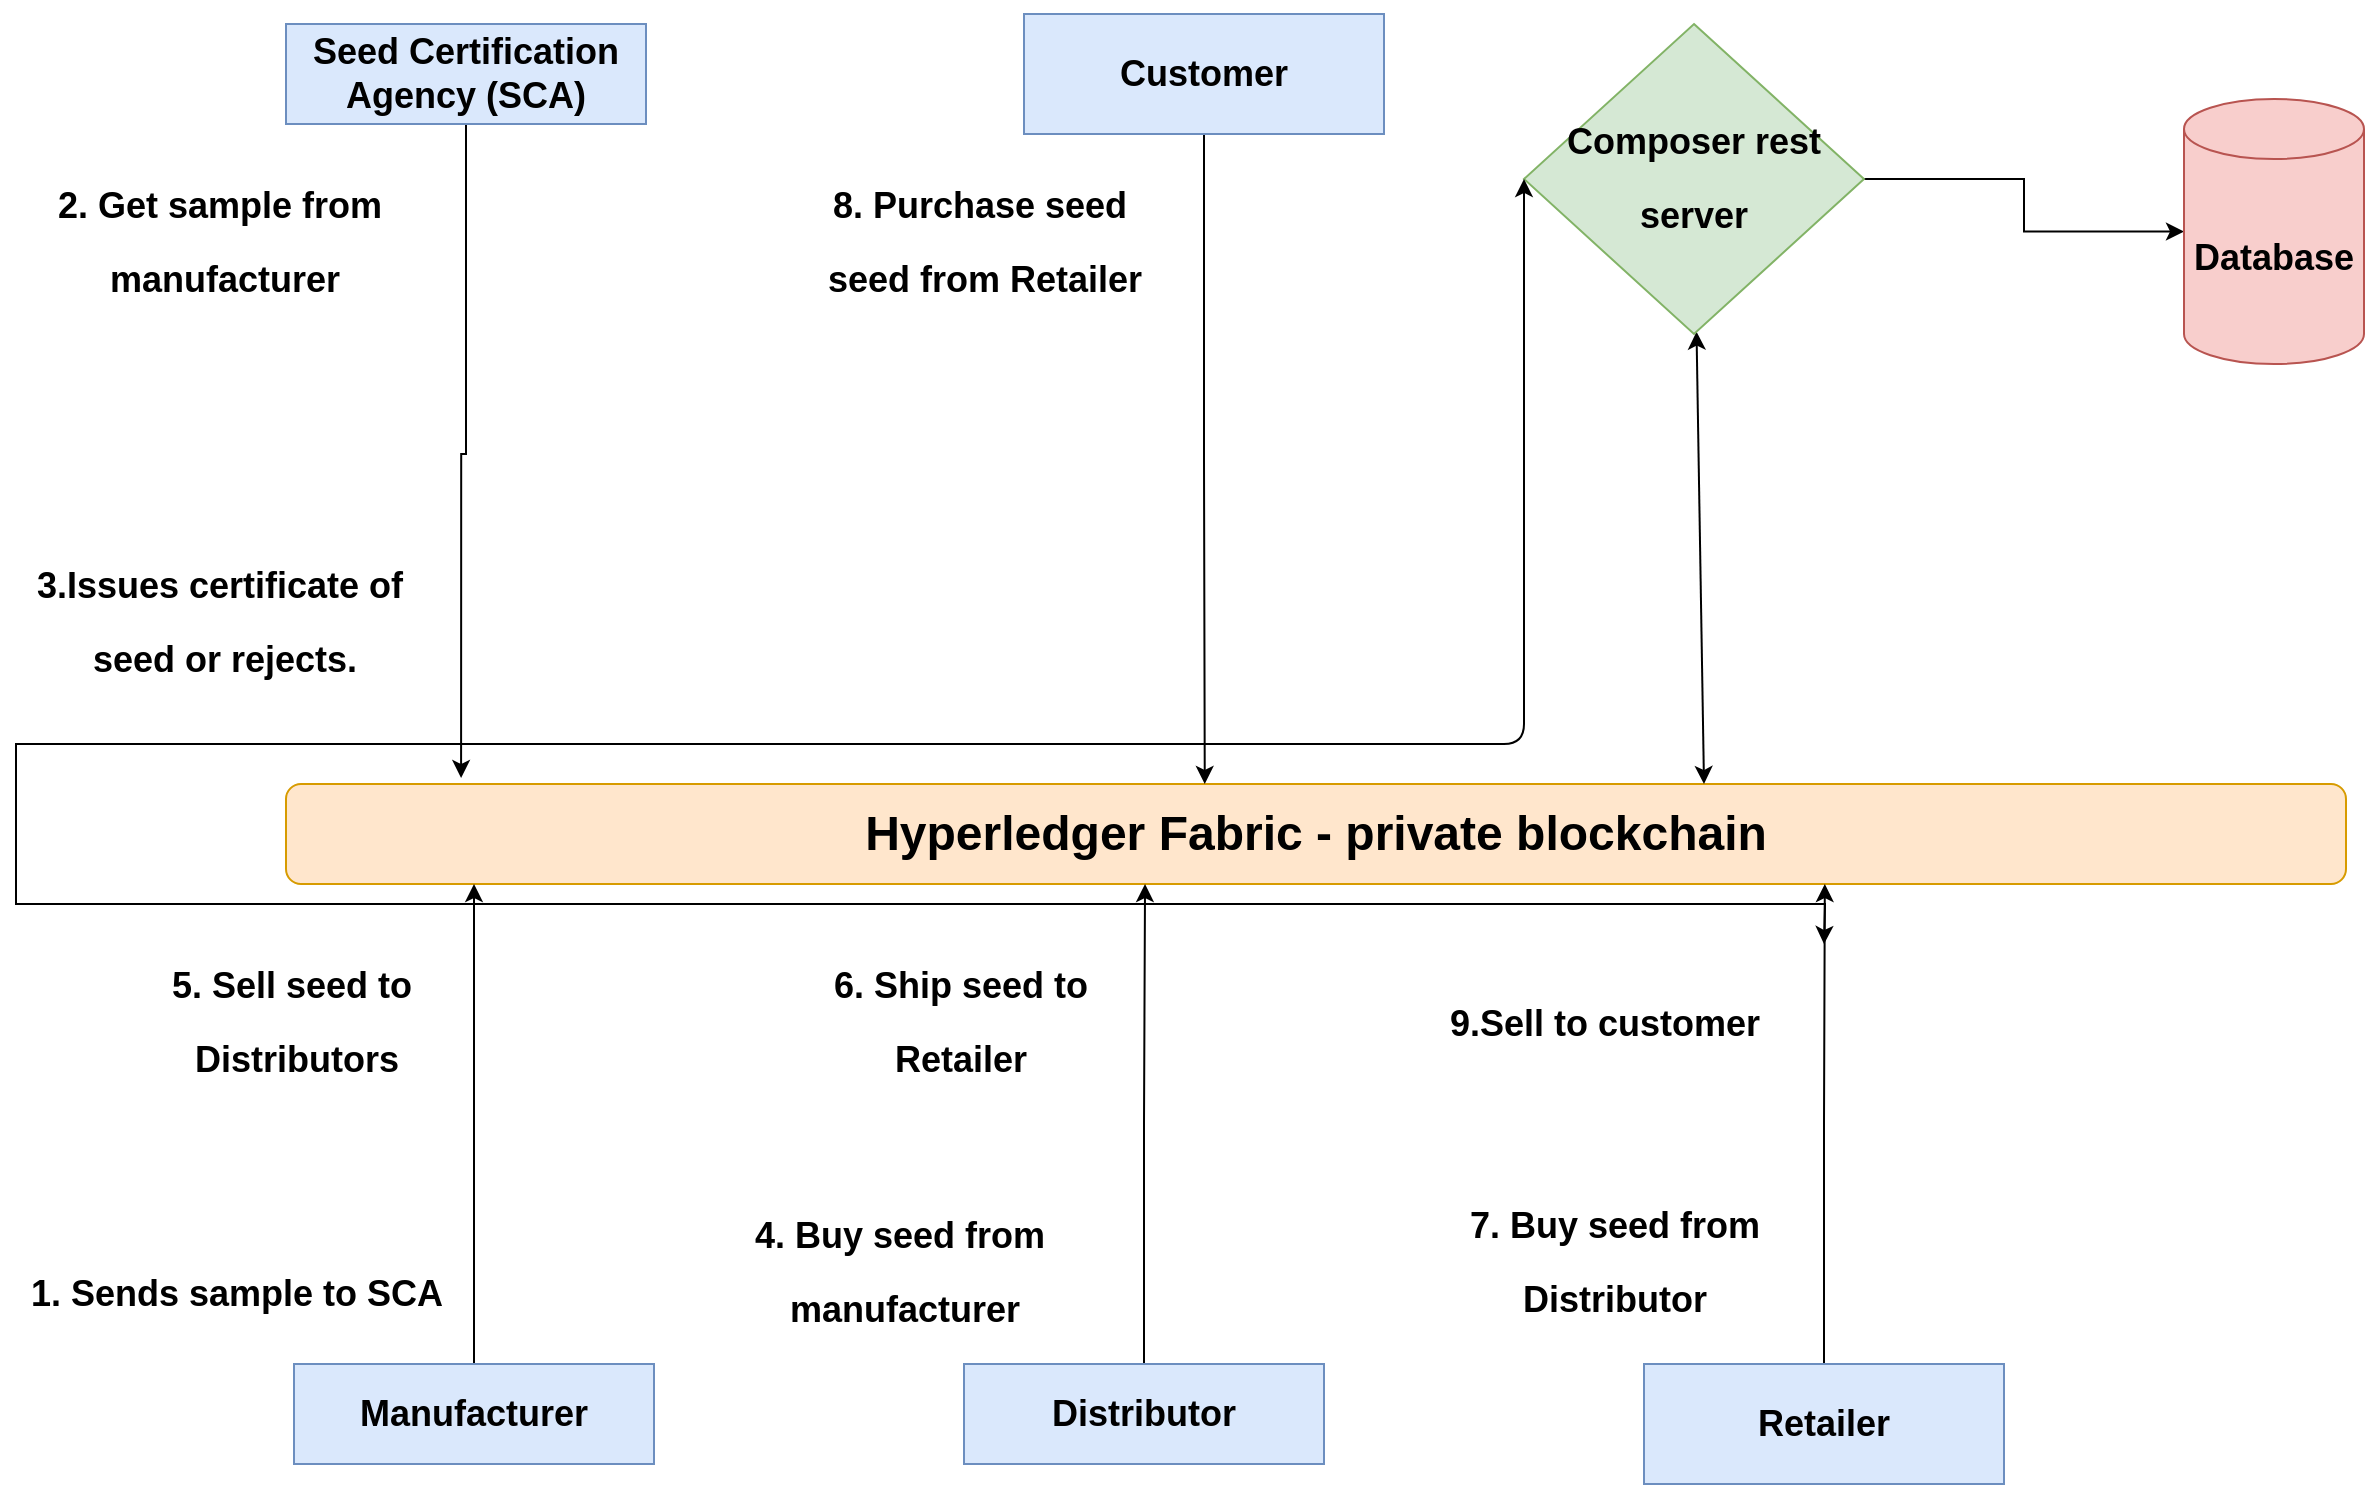 <mxfile version="14.8.0" type="github">
  <diagram id="w_o0UAj6oia_h1gSR9Gx" name="Page-1">
    <mxGraphModel dx="3390" dy="964" grid="1" gridSize="10" guides="1" tooltips="1" connect="1" arrows="1" fold="1" page="1" pageScale="1" pageWidth="1654" pageHeight="2336" math="0" shadow="0">
      <root>
        <mxCell id="0" />
        <mxCell id="1" parent="0" />
        <mxCell id="erOd0dz8Uz3S73p-e_vw-5" value="&lt;h1&gt;Hyperledger Fabric - private blockchain&lt;/h1&gt;" style="rounded=1;whiteSpace=wrap;html=1;fillColor=#ffe6cc;strokeColor=#d79b00;" parent="1" vertex="1">
          <mxGeometry x="81" y="520" width="1030" height="50" as="geometry" />
        </mxCell>
        <mxCell id="erOd0dz8Uz3S73p-e_vw-7" style="edgeStyle=orthogonalEdgeStyle;rounded=0;orthogonalLoop=1;jettySize=auto;html=1;" parent="1" source="erOd0dz8Uz3S73p-e_vw-6" edge="1">
          <mxGeometry relative="1" as="geometry">
            <mxPoint x="175" y="570" as="targetPoint" />
          </mxGeometry>
        </mxCell>
        <mxCell id="erOd0dz8Uz3S73p-e_vw-6" value="&lt;h2&gt;Manufacturer&lt;/h2&gt;" style="rounded=0;whiteSpace=wrap;html=1;fillColor=#dae8fc;strokeColor=#6c8ebf;" parent="1" vertex="1">
          <mxGeometry x="85" y="810" width="180" height="50" as="geometry" />
        </mxCell>
        <mxCell id="erOd0dz8Uz3S73p-e_vw-9" value="&lt;h2&gt;1. Sends sample to SCA&lt;/h2&gt;" style="text;html=1;align=center;verticalAlign=middle;resizable=0;points=[];autosize=1;strokeColor=none;" parent="1" vertex="1">
          <mxGeometry x="-54" y="750" width="220" height="50" as="geometry" />
        </mxCell>
        <mxCell id="erOd0dz8Uz3S73p-e_vw-13" style="edgeStyle=orthogonalEdgeStyle;rounded=0;orthogonalLoop=1;jettySize=auto;html=1;entryX=0.085;entryY=-0.06;entryDx=0;entryDy=0;entryPerimeter=0;" parent="1" source="erOd0dz8Uz3S73p-e_vw-11" target="erOd0dz8Uz3S73p-e_vw-5" edge="1">
          <mxGeometry relative="1" as="geometry" />
        </mxCell>
        <mxCell id="erOd0dz8Uz3S73p-e_vw-11" value="&lt;h2&gt;Seed Certification Agency (SCA)&lt;/h2&gt;" style="rounded=0;whiteSpace=wrap;html=1;fillColor=#dae8fc;strokeColor=#6c8ebf;" parent="1" vertex="1">
          <mxGeometry x="81" y="140" width="180" height="50" as="geometry" />
        </mxCell>
        <mxCell id="erOd0dz8Uz3S73p-e_vw-15" value="&lt;h2&gt;2. Get sample from&amp;nbsp;&lt;/h2&gt;&lt;h2&gt;manufacturer&lt;/h2&gt;" style="text;html=1;align=center;verticalAlign=middle;resizable=0;points=[];autosize=1;strokeColor=none;" parent="1" vertex="1">
          <mxGeometry x="-40" y="210" width="180" height="80" as="geometry" />
        </mxCell>
        <mxCell id="erOd0dz8Uz3S73p-e_vw-17" value="&lt;h2&gt;3.Issues certificate of&amp;nbsp;&lt;/h2&gt;&lt;h2&gt;seed or rejects.&lt;/h2&gt;" style="text;html=1;align=center;verticalAlign=middle;resizable=0;points=[];autosize=1;strokeColor=none;" parent="1" vertex="1">
          <mxGeometry x="-50" y="400" width="200" height="80" as="geometry" />
        </mxCell>
        <mxCell id="erOd0dz8Uz3S73p-e_vw-19" value="&lt;h2&gt;5. Sell seed to&amp;nbsp;&lt;/h2&gt;&lt;h2&gt;Distributors&lt;/h2&gt;" style="text;html=1;align=center;verticalAlign=middle;resizable=0;points=[];autosize=1;strokeColor=none;" parent="1" vertex="1">
          <mxGeometry x="16" y="600" width="140" height="80" as="geometry" />
        </mxCell>
        <mxCell id="erOd0dz8Uz3S73p-e_vw-21" style="edgeStyle=orthogonalEdgeStyle;rounded=0;orthogonalLoop=1;jettySize=auto;html=1;entryX=0.417;entryY=1;entryDx=0;entryDy=0;entryPerimeter=0;" parent="1" source="erOd0dz8Uz3S73p-e_vw-20" target="erOd0dz8Uz3S73p-e_vw-5" edge="1">
          <mxGeometry relative="1" as="geometry">
            <mxPoint x="510" y="580" as="targetPoint" />
          </mxGeometry>
        </mxCell>
        <mxCell id="erOd0dz8Uz3S73p-e_vw-20" value="&lt;h2&gt;Distributor&lt;/h2&gt;" style="rounded=0;whiteSpace=wrap;html=1;fillColor=#dae8fc;strokeColor=#6c8ebf;" parent="1" vertex="1">
          <mxGeometry x="420" y="810" width="180" height="50" as="geometry" />
        </mxCell>
        <mxCell id="erOd0dz8Uz3S73p-e_vw-23" value="&lt;h2&gt;4. Buy seed from&amp;nbsp;&lt;/h2&gt;&lt;h2&gt;manufacturer&lt;/h2&gt;" style="text;html=1;align=center;verticalAlign=middle;resizable=0;points=[];autosize=1;strokeColor=none;" parent="1" vertex="1">
          <mxGeometry x="305" y="725" width="170" height="80" as="geometry" />
        </mxCell>
        <mxCell id="erOd0dz8Uz3S73p-e_vw-24" value="&lt;h2&gt;6. Ship seed to&lt;/h2&gt;&lt;h2&gt;Retailer&lt;/h2&gt;" style="text;html=1;align=center;verticalAlign=middle;resizable=0;points=[];autosize=1;strokeColor=none;" parent="1" vertex="1">
          <mxGeometry x="348" y="600" width="140" height="80" as="geometry" />
        </mxCell>
        <mxCell id="erOd0dz8Uz3S73p-e_vw-27" style="edgeStyle=orthogonalEdgeStyle;rounded=0;orthogonalLoop=1;jettySize=auto;html=1;entryX=0.747;entryY=1;entryDx=0;entryDy=0;entryPerimeter=0;" parent="1" source="erOd0dz8Uz3S73p-e_vw-25" target="erOd0dz8Uz3S73p-e_vw-5" edge="1">
          <mxGeometry relative="1" as="geometry">
            <mxPoint x="850" y="580" as="targetPoint" />
          </mxGeometry>
        </mxCell>
        <mxCell id="erOd0dz8Uz3S73p-e_vw-25" value="&lt;h2&gt;Retailer&lt;/h2&gt;" style="rounded=0;whiteSpace=wrap;html=1;fillColor=#dae8fc;strokeColor=#6c8ebf;" parent="1" vertex="1">
          <mxGeometry x="760" y="810" width="180" height="60" as="geometry" />
        </mxCell>
        <mxCell id="erOd0dz8Uz3S73p-e_vw-28" value="&lt;h2&gt;7. Buy seed from&lt;/h2&gt;&lt;h2&gt;Distributor&lt;/h2&gt;" style="text;html=1;align=center;verticalAlign=middle;resizable=0;points=[];autosize=1;strokeColor=none;" parent="1" vertex="1">
          <mxGeometry x="665" y="720" width="160" height="80" as="geometry" />
        </mxCell>
        <mxCell id="erOd0dz8Uz3S73p-e_vw-29" value="&lt;h2&gt;9.Sell to customer&lt;/h2&gt;" style="text;html=1;align=center;verticalAlign=middle;resizable=0;points=[];autosize=1;strokeColor=none;" parent="1" vertex="1">
          <mxGeometry x="655" y="615" width="170" height="50" as="geometry" />
        </mxCell>
        <mxCell id="erOd0dz8Uz3S73p-e_vw-31" style="edgeStyle=orthogonalEdgeStyle;rounded=0;orthogonalLoop=1;jettySize=auto;html=1;entryX=0.446;entryY=0;entryDx=0;entryDy=0;entryPerimeter=0;" parent="1" source="erOd0dz8Uz3S73p-e_vw-30" target="erOd0dz8Uz3S73p-e_vw-5" edge="1">
          <mxGeometry relative="1" as="geometry">
            <mxPoint x="540" y="513" as="targetPoint" />
          </mxGeometry>
        </mxCell>
        <mxCell id="erOd0dz8Uz3S73p-e_vw-30" value="&lt;h2&gt;Customer&lt;/h2&gt;" style="rounded=0;whiteSpace=wrap;html=1;fillColor=#dae8fc;strokeColor=#6c8ebf;" parent="1" vertex="1">
          <mxGeometry x="450" y="135" width="180" height="60" as="geometry" />
        </mxCell>
        <mxCell id="erOd0dz8Uz3S73p-e_vw-32" value="&lt;h2&gt;8. Purchase seed&amp;nbsp;&lt;/h2&gt;&lt;h2&gt;seed from Retailer&lt;/h2&gt;" style="text;html=1;align=center;verticalAlign=middle;resizable=0;points=[];autosize=1;strokeColor=none;" parent="1" vertex="1">
          <mxGeometry x="345" y="210" width="170" height="80" as="geometry" />
        </mxCell>
        <mxCell id="erOd0dz8Uz3S73p-e_vw-33" value="" style="endArrow=classic;startArrow=classic;html=1;" parent="1" target="erOd0dz8Uz3S73p-e_vw-34" edge="1">
          <mxGeometry width="50" height="50" relative="1" as="geometry">
            <mxPoint x="790" y="520" as="sourcePoint" />
            <mxPoint x="790" y="260" as="targetPoint" />
          </mxGeometry>
        </mxCell>
        <mxCell id="erOd0dz8Uz3S73p-e_vw-40" style="edgeStyle=orthogonalEdgeStyle;rounded=0;orthogonalLoop=1;jettySize=auto;html=1;" parent="1" source="erOd0dz8Uz3S73p-e_vw-34" target="erOd0dz8Uz3S73p-e_vw-41" edge="1">
          <mxGeometry relative="1" as="geometry">
            <mxPoint x="990" y="217.5" as="targetPoint" />
          </mxGeometry>
        </mxCell>
        <mxCell id="erOd0dz8Uz3S73p-e_vw-34" value="&lt;h2&gt;Composer rest&lt;/h2&gt;&lt;h2&gt;server&lt;/h2&gt;" style="rhombus;whiteSpace=wrap;html=1;fillColor=#d5e8d4;strokeColor=#82b366;" parent="1" vertex="1">
          <mxGeometry x="700" y="140" width="170" height="155" as="geometry" />
        </mxCell>
        <mxCell id="erOd0dz8Uz3S73p-e_vw-37" value="" style="edgeStyle=segmentEdgeStyle;endArrow=classic;html=1;entryX=0;entryY=0.5;entryDx=0;entryDy=0;" parent="1" target="erOd0dz8Uz3S73p-e_vw-34" edge="1">
          <mxGeometry width="50" height="50" relative="1" as="geometry">
            <mxPoint x="30" y="500" as="sourcePoint" />
            <mxPoint x="675" y="420" as="targetPoint" />
          </mxGeometry>
        </mxCell>
        <mxCell id="erOd0dz8Uz3S73p-e_vw-39" style="edgeStyle=orthogonalEdgeStyle;rounded=0;orthogonalLoop=1;jettySize=auto;html=1;exitX=0;exitY=1;exitDx=0;exitDy=0;" parent="1" source="erOd0dz8Uz3S73p-e_vw-38" edge="1">
          <mxGeometry relative="1" as="geometry">
            <mxPoint x="850" y="600" as="targetPoint" />
          </mxGeometry>
        </mxCell>
        <mxCell id="erOd0dz8Uz3S73p-e_vw-38" value="" style="shape=partialRectangle;whiteSpace=wrap;html=1;bottom=0;right=0;fillColor=none;" parent="1" vertex="1">
          <mxGeometry x="-54" y="500" width="120" height="60" as="geometry" />
        </mxCell>
        <mxCell id="erOd0dz8Uz3S73p-e_vw-41" value="&lt;h2&gt;Database&lt;/h2&gt;" style="shape=cylinder3;whiteSpace=wrap;html=1;boundedLbl=1;backgroundOutline=1;size=15;fillColor=#f8cecc;strokeColor=#b85450;" parent="1" vertex="1">
          <mxGeometry x="1030" y="177.5" width="90" height="132.5" as="geometry" />
        </mxCell>
      </root>
    </mxGraphModel>
  </diagram>
</mxfile>
